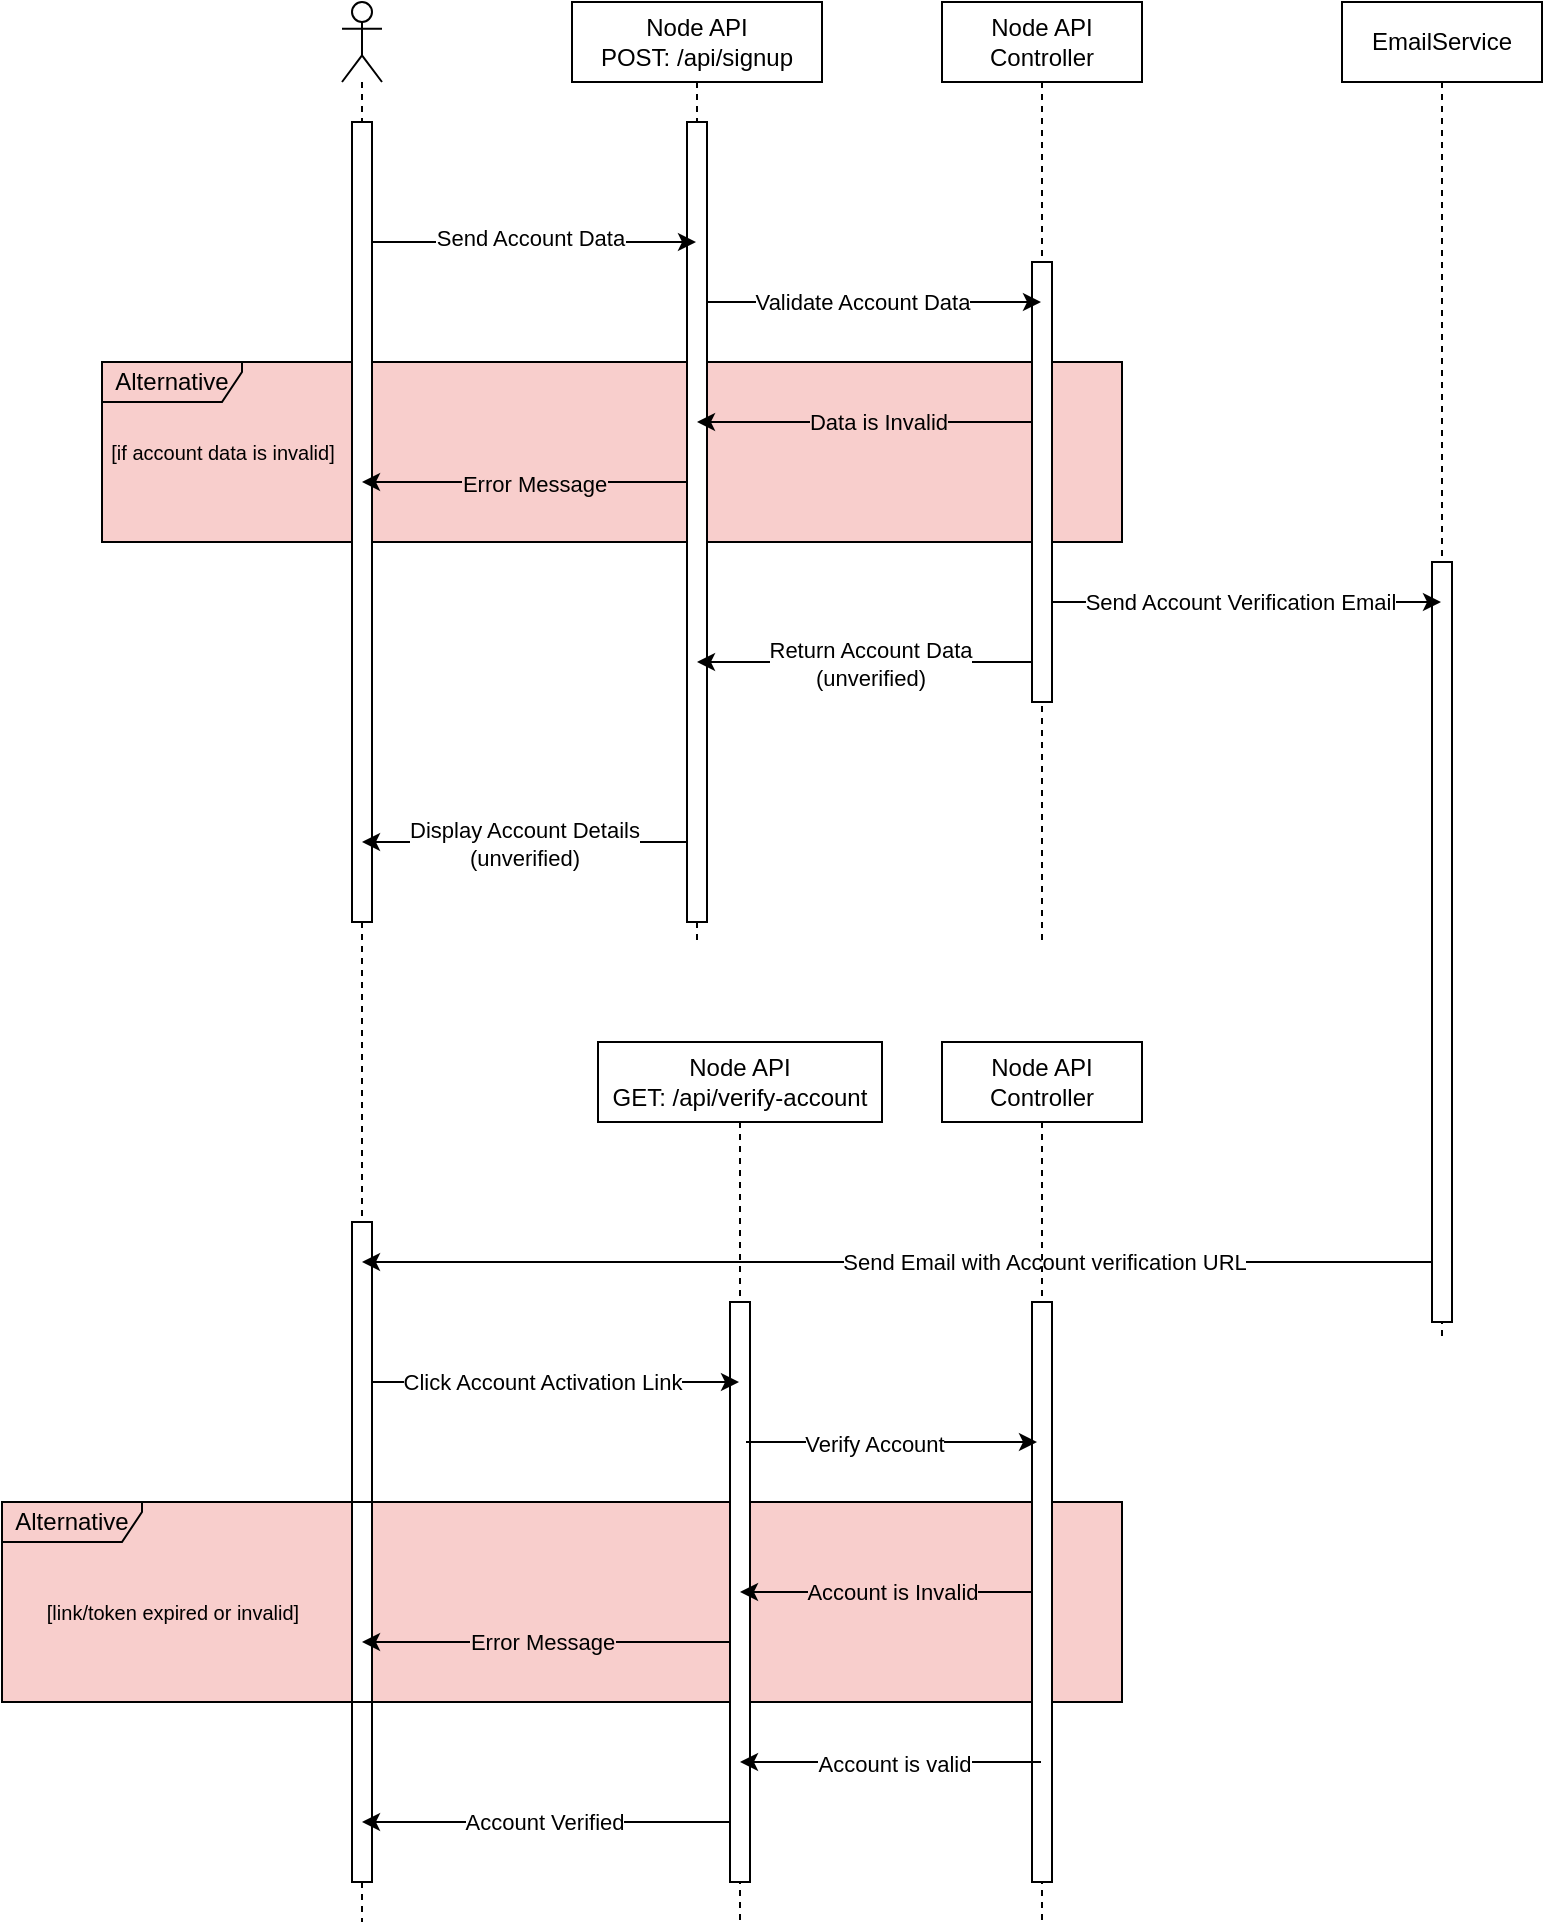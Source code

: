 <mxfile version="21.1.2" type="device">
  <diagram name="Page-1" id="2YBvvXClWsGukQMizWep">
    <mxGraphModel dx="4037" dy="1736" grid="1" gridSize="10" guides="1" tooltips="1" connect="1" arrows="1" fold="1" page="1" pageScale="1" pageWidth="850" pageHeight="1100" math="0" shadow="0">
      <root>
        <mxCell id="0" />
        <mxCell id="1" parent="0" />
        <mxCell id="_EzXlRe2JkendjgQV3HR-20" value="" style="rounded=0;whiteSpace=wrap;html=1;fillColor=#f8cecc;strokeColor=none;" vertex="1" parent="1">
          <mxGeometry x="-20" y="1290" width="560" height="100" as="geometry" />
        </mxCell>
        <mxCell id="7N-NiP9JxCAHFGRjl6bu-51" value="" style="rounded=0;whiteSpace=wrap;html=1;strokeColor=#b85450;fillColor=#F8CECC;" parent="1" vertex="1">
          <mxGeometry x="30" y="720" width="510" height="90" as="geometry" />
        </mxCell>
        <mxCell id="7N-NiP9JxCAHFGRjl6bu-17" value="Alternative" style="shape=umlFrame;whiteSpace=wrap;html=1;pointerEvents=0;width=70;height=20;fillColor=none;" parent="1" vertex="1">
          <mxGeometry x="30" y="720" width="510" height="90" as="geometry" />
        </mxCell>
        <mxCell id="7N-NiP9JxCAHFGRjl6bu-5" value="" style="shape=umlLifeline;perimeter=lifelinePerimeter;whiteSpace=wrap;html=1;container=1;dropTarget=0;collapsible=0;recursiveResize=0;outlineConnect=0;portConstraint=eastwest;newEdgeStyle={&quot;edgeStyle&quot;:&quot;elbowEdgeStyle&quot;,&quot;elbow&quot;:&quot;vertical&quot;,&quot;curved&quot;:0,&quot;rounded&quot;:0};participant=umlActor;" parent="1" vertex="1">
          <mxGeometry x="150" y="540" width="20" height="960" as="geometry" />
        </mxCell>
        <mxCell id="7N-NiP9JxCAHFGRjl6bu-11" value="" style="html=1;points=[];perimeter=orthogonalPerimeter;outlineConnect=0;targetShapes=umlLifeline;portConstraint=eastwest;newEdgeStyle={&quot;edgeStyle&quot;:&quot;elbowEdgeStyle&quot;,&quot;elbow&quot;:&quot;vertical&quot;,&quot;curved&quot;:0,&quot;rounded&quot;:0};" parent="7N-NiP9JxCAHFGRjl6bu-5" vertex="1">
          <mxGeometry x="5" y="60" width="10" height="400" as="geometry" />
        </mxCell>
        <mxCell id="8Z1Fk8jEc5lNHTqlbpwz-11" value="" style="html=1;points=[];perimeter=orthogonalPerimeter;outlineConnect=0;targetShapes=umlLifeline;portConstraint=eastwest;newEdgeStyle={&quot;edgeStyle&quot;:&quot;elbowEdgeStyle&quot;,&quot;elbow&quot;:&quot;vertical&quot;,&quot;curved&quot;:0,&quot;rounded&quot;:0};" parent="7N-NiP9JxCAHFGRjl6bu-5" vertex="1">
          <mxGeometry x="5" y="610" width="10" height="330" as="geometry" />
        </mxCell>
        <mxCell id="gMRcC_oGY5RNC6VV0vWH-1" style="edgeStyle=elbowEdgeStyle;rounded=0;orthogonalLoop=1;jettySize=auto;html=1;elbow=vertical;curved=0;" parent="1" source="7N-NiP9JxCAHFGRjl6bu-6" target="7N-NiP9JxCAHFGRjl6bu-5" edge="1">
          <mxGeometry relative="1" as="geometry">
            <Array as="points">
              <mxPoint x="240" y="960" />
            </Array>
          </mxGeometry>
        </mxCell>
        <mxCell id="gMRcC_oGY5RNC6VV0vWH-2" value="Display Account Details&lt;br&gt;(unverified)" style="edgeLabel;html=1;align=center;verticalAlign=middle;resizable=0;points=[];" parent="gMRcC_oGY5RNC6VV0vWH-1" vertex="1" connectable="0">
          <mxGeometry x="0.361" y="1" relative="1" as="geometry">
            <mxPoint x="27" as="offset" />
          </mxGeometry>
        </mxCell>
        <mxCell id="7N-NiP9JxCAHFGRjl6bu-6" value="Node API&lt;br&gt;POST: /api/signup" style="shape=umlLifeline;perimeter=lifelinePerimeter;whiteSpace=wrap;html=1;container=1;dropTarget=0;collapsible=0;recursiveResize=0;outlineConnect=0;portConstraint=eastwest;newEdgeStyle={&quot;edgeStyle&quot;:&quot;elbowEdgeStyle&quot;,&quot;elbow&quot;:&quot;vertical&quot;,&quot;curved&quot;:0,&quot;rounded&quot;:0};" parent="1" vertex="1">
          <mxGeometry x="265" y="540" width="125" height="470" as="geometry" />
        </mxCell>
        <mxCell id="7N-NiP9JxCAHFGRjl6bu-16" value="" style="html=1;points=[];perimeter=orthogonalPerimeter;outlineConnect=0;targetShapes=umlLifeline;portConstraint=eastwest;newEdgeStyle={&quot;edgeStyle&quot;:&quot;elbowEdgeStyle&quot;,&quot;elbow&quot;:&quot;vertical&quot;,&quot;curved&quot;:0,&quot;rounded&quot;:0};" parent="7N-NiP9JxCAHFGRjl6bu-6" vertex="1">
          <mxGeometry x="57.5" y="60" width="10" height="400" as="geometry" />
        </mxCell>
        <mxCell id="8Z1Fk8jEc5lNHTqlbpwz-6" style="edgeStyle=elbowEdgeStyle;rounded=0;orthogonalLoop=1;jettySize=auto;html=1;elbow=vertical;curved=0;" parent="1" source="7N-NiP9JxCAHFGRjl6bu-7" target="7N-NiP9JxCAHFGRjl6bu-6" edge="1">
          <mxGeometry relative="1" as="geometry">
            <Array as="points">
              <mxPoint x="420" y="870" />
            </Array>
          </mxGeometry>
        </mxCell>
        <mxCell id="8Z1Fk8jEc5lNHTqlbpwz-7" value="Return Account Data&lt;br&gt;(unverified)" style="edgeLabel;html=1;align=center;verticalAlign=middle;resizable=0;points=[];" parent="8Z1Fk8jEc5lNHTqlbpwz-6" vertex="1" connectable="0">
          <mxGeometry x="0.177" y="2" relative="1" as="geometry">
            <mxPoint x="15" y="-1" as="offset" />
          </mxGeometry>
        </mxCell>
        <mxCell id="7N-NiP9JxCAHFGRjl6bu-7" value="Node API&lt;br&gt;Controller" style="shape=umlLifeline;perimeter=lifelinePerimeter;whiteSpace=wrap;html=1;container=1;dropTarget=0;collapsible=0;recursiveResize=0;outlineConnect=0;portConstraint=eastwest;newEdgeStyle={&quot;edgeStyle&quot;:&quot;elbowEdgeStyle&quot;,&quot;elbow&quot;:&quot;vertical&quot;,&quot;curved&quot;:0,&quot;rounded&quot;:0};" parent="1" vertex="1">
          <mxGeometry x="450" y="540" width="100" height="470" as="geometry" />
        </mxCell>
        <mxCell id="7N-NiP9JxCAHFGRjl6bu-26" value="" style="html=1;points=[];perimeter=orthogonalPerimeter;outlineConnect=0;targetShapes=umlLifeline;portConstraint=eastwest;newEdgeStyle={&quot;edgeStyle&quot;:&quot;elbowEdgeStyle&quot;,&quot;elbow&quot;:&quot;vertical&quot;,&quot;curved&quot;:0,&quot;rounded&quot;:0};" parent="7N-NiP9JxCAHFGRjl6bu-7" vertex="1">
          <mxGeometry x="45" y="130" width="10" height="220" as="geometry" />
        </mxCell>
        <mxCell id="7N-NiP9JxCAHFGRjl6bu-19" value="&lt;font style=&quot;font-size: 10px;&quot;&gt;[if account data is invalid]&lt;/font&gt;" style="text;html=1;align=center;verticalAlign=middle;resizable=0;points=[];autosize=1;strokeColor=none;fillColor=none;" parent="1" vertex="1">
          <mxGeometry x="20" y="750" width="140" height="30" as="geometry" />
        </mxCell>
        <mxCell id="7N-NiP9JxCAHFGRjl6bu-28" style="edgeStyle=elbowEdgeStyle;rounded=0;orthogonalLoop=1;jettySize=auto;html=1;elbow=vertical;curved=0;labelBackgroundColor=#FFFFFF;" parent="1" source="7N-NiP9JxCAHFGRjl6bu-16" target="7N-NiP9JxCAHFGRjl6bu-7" edge="1">
          <mxGeometry relative="1" as="geometry">
            <Array as="points">
              <mxPoint x="360" y="690" />
              <mxPoint x="420" y="680" />
            </Array>
          </mxGeometry>
        </mxCell>
        <mxCell id="7N-NiP9JxCAHFGRjl6bu-33" value="Validate Account Data" style="edgeLabel;html=1;align=center;verticalAlign=middle;resizable=0;points=[];labelBackgroundColor=#FFFFFF;" parent="7N-NiP9JxCAHFGRjl6bu-28" vertex="1" connectable="0">
          <mxGeometry x="-0.071" y="-3" relative="1" as="geometry">
            <mxPoint y="-3" as="offset" />
          </mxGeometry>
        </mxCell>
        <mxCell id="7N-NiP9JxCAHFGRjl6bu-29" style="edgeStyle=elbowEdgeStyle;rounded=0;orthogonalLoop=1;jettySize=auto;html=1;elbow=vertical;curved=0;" parent="1" source="7N-NiP9JxCAHFGRjl6bu-11" target="7N-NiP9JxCAHFGRjl6bu-6" edge="1">
          <mxGeometry relative="1" as="geometry">
            <Array as="points">
              <mxPoint x="240" y="660" />
              <mxPoint x="230" y="660" />
            </Array>
          </mxGeometry>
        </mxCell>
        <mxCell id="7N-NiP9JxCAHFGRjl6bu-32" value="Send Account Data" style="edgeLabel;html=1;align=center;verticalAlign=middle;resizable=0;points=[];labelBackgroundColor=#FFFFFF;" parent="7N-NiP9JxCAHFGRjl6bu-29" vertex="1" connectable="0">
          <mxGeometry x="-0.375" y="2" relative="1" as="geometry">
            <mxPoint x="28" as="offset" />
          </mxGeometry>
        </mxCell>
        <mxCell id="7N-NiP9JxCAHFGRjl6bu-30" style="edgeStyle=elbowEdgeStyle;rounded=0;orthogonalLoop=1;jettySize=auto;html=1;elbow=vertical;curved=0;" parent="1" source="7N-NiP9JxCAHFGRjl6bu-26" target="7N-NiP9JxCAHFGRjl6bu-6" edge="1">
          <mxGeometry relative="1" as="geometry">
            <Array as="points">
              <mxPoint x="450" y="750" />
              <mxPoint x="370" y="720" />
            </Array>
          </mxGeometry>
        </mxCell>
        <mxCell id="7N-NiP9JxCAHFGRjl6bu-34" value="Data is Invalid" style="edgeLabel;html=1;align=center;verticalAlign=middle;resizable=0;points=[];labelBackgroundColor=#F8CECC;" parent="7N-NiP9JxCAHFGRjl6bu-30" vertex="1" connectable="0">
          <mxGeometry x="0.2" relative="1" as="geometry">
            <mxPoint x="23" as="offset" />
          </mxGeometry>
        </mxCell>
        <mxCell id="7N-NiP9JxCAHFGRjl6bu-31" style="edgeStyle=elbowEdgeStyle;rounded=0;orthogonalLoop=1;jettySize=auto;html=1;elbow=vertical;curved=0;" parent="1" source="7N-NiP9JxCAHFGRjl6bu-16" target="7N-NiP9JxCAHFGRjl6bu-5" edge="1">
          <mxGeometry relative="1" as="geometry">
            <Array as="points">
              <mxPoint x="280" y="780" />
              <mxPoint x="260" y="750" />
            </Array>
          </mxGeometry>
        </mxCell>
        <mxCell id="7N-NiP9JxCAHFGRjl6bu-35" value="Error Message" style="edgeLabel;html=1;align=center;verticalAlign=middle;resizable=0;points=[];labelBackgroundColor=#F8CECC;" parent="7N-NiP9JxCAHFGRjl6bu-31" vertex="1" connectable="0">
          <mxGeometry x="0.282" y="1" relative="1" as="geometry">
            <mxPoint x="27" as="offset" />
          </mxGeometry>
        </mxCell>
        <mxCell id="8Z1Fk8jEc5lNHTqlbpwz-5" value="EmailService" style="shape=umlLifeline;perimeter=lifelinePerimeter;whiteSpace=wrap;html=1;container=1;dropTarget=0;collapsible=0;recursiveResize=0;outlineConnect=0;portConstraint=eastwest;newEdgeStyle={&quot;edgeStyle&quot;:&quot;elbowEdgeStyle&quot;,&quot;elbow&quot;:&quot;vertical&quot;,&quot;curved&quot;:0,&quot;rounded&quot;:0};" parent="1" vertex="1">
          <mxGeometry x="650" y="540" width="100" height="670" as="geometry" />
        </mxCell>
        <mxCell id="8Z1Fk8jEc5lNHTqlbpwz-8" value="" style="html=1;points=[];perimeter=orthogonalPerimeter;outlineConnect=0;targetShapes=umlLifeline;portConstraint=eastwest;newEdgeStyle={&quot;edgeStyle&quot;:&quot;elbowEdgeStyle&quot;,&quot;elbow&quot;:&quot;vertical&quot;,&quot;curved&quot;:0,&quot;rounded&quot;:0};" parent="8Z1Fk8jEc5lNHTqlbpwz-5" vertex="1">
          <mxGeometry x="45" y="280" width="10" height="380" as="geometry" />
        </mxCell>
        <mxCell id="8Z1Fk8jEc5lNHTqlbpwz-9" style="edgeStyle=elbowEdgeStyle;rounded=0;orthogonalLoop=1;jettySize=auto;html=1;elbow=vertical;curved=0;" parent="1" source="7N-NiP9JxCAHFGRjl6bu-26" target="8Z1Fk8jEc5lNHTqlbpwz-5" edge="1">
          <mxGeometry relative="1" as="geometry">
            <Array as="points">
              <mxPoint x="580" y="840" />
            </Array>
          </mxGeometry>
        </mxCell>
        <mxCell id="8Z1Fk8jEc5lNHTqlbpwz-10" value="Send Account Verification Email" style="edgeLabel;html=1;align=center;verticalAlign=middle;resizable=0;points=[];" parent="8Z1Fk8jEc5lNHTqlbpwz-9" vertex="1" connectable="0">
          <mxGeometry x="-0.152" y="-2" relative="1" as="geometry">
            <mxPoint x="11" y="-2" as="offset" />
          </mxGeometry>
        </mxCell>
        <mxCell id="8Z1Fk8jEc5lNHTqlbpwz-12" style="edgeStyle=elbowEdgeStyle;rounded=0;orthogonalLoop=1;jettySize=auto;html=1;elbow=vertical;curved=0;" parent="1" source="8Z1Fk8jEc5lNHTqlbpwz-8" target="7N-NiP9JxCAHFGRjl6bu-5" edge="1">
          <mxGeometry relative="1" as="geometry">
            <Array as="points">
              <mxPoint x="660" y="1170" />
              <mxPoint x="400" y="1130" />
            </Array>
          </mxGeometry>
        </mxCell>
        <mxCell id="8Z1Fk8jEc5lNHTqlbpwz-13" value="Send Email with Account verification URL" style="edgeLabel;html=1;align=center;verticalAlign=middle;resizable=0;points=[];" parent="8Z1Fk8jEc5lNHTqlbpwz-12" vertex="1" connectable="0">
          <mxGeometry x="0.038" relative="1" as="geometry">
            <mxPoint x="83" as="offset" />
          </mxGeometry>
        </mxCell>
        <mxCell id="_EzXlRe2JkendjgQV3HR-6" value="Alternative" style="shape=umlFrame;whiteSpace=wrap;html=1;pointerEvents=0;width=70;height=20;fillColor=none;" vertex="1" parent="1">
          <mxGeometry x="-20" y="1290" width="560" height="100" as="geometry" />
        </mxCell>
        <mxCell id="_EzXlRe2JkendjgQV3HR-7" value="Node API&lt;br&gt;Controller" style="shape=umlLifeline;perimeter=lifelinePerimeter;whiteSpace=wrap;html=1;container=1;dropTarget=0;collapsible=0;recursiveResize=0;outlineConnect=0;portConstraint=eastwest;newEdgeStyle={&quot;edgeStyle&quot;:&quot;elbowEdgeStyle&quot;,&quot;elbow&quot;:&quot;vertical&quot;,&quot;curved&quot;:0,&quot;rounded&quot;:0};" vertex="1" parent="1">
          <mxGeometry x="450" y="1060" width="100" height="440" as="geometry" />
        </mxCell>
        <mxCell id="_EzXlRe2JkendjgQV3HR-8" value="" style="html=1;points=[];perimeter=orthogonalPerimeter;outlineConnect=0;targetShapes=umlLifeline;portConstraint=eastwest;newEdgeStyle={&quot;edgeStyle&quot;:&quot;elbowEdgeStyle&quot;,&quot;elbow&quot;:&quot;vertical&quot;,&quot;curved&quot;:0,&quot;rounded&quot;:0};" vertex="1" parent="_EzXlRe2JkendjgQV3HR-7">
          <mxGeometry x="45" y="130" width="10" height="290" as="geometry" />
        </mxCell>
        <mxCell id="_EzXlRe2JkendjgQV3HR-23" style="edgeStyle=elbowEdgeStyle;rounded=0;orthogonalLoop=1;jettySize=auto;html=1;elbow=vertical;curved=0;" edge="1" parent="1" source="_EzXlRe2JkendjgQV3HR-1" target="7N-NiP9JxCAHFGRjl6bu-5">
          <mxGeometry relative="1" as="geometry">
            <Array as="points">
              <mxPoint x="270" y="1450" />
            </Array>
          </mxGeometry>
        </mxCell>
        <mxCell id="_EzXlRe2JkendjgQV3HR-24" value="Account Verified" style="edgeLabel;html=1;align=center;verticalAlign=middle;resizable=0;points=[];" vertex="1" connectable="0" parent="_EzXlRe2JkendjgQV3HR-23">
          <mxGeometry x="0.04" relative="1" as="geometry">
            <mxPoint as="offset" />
          </mxGeometry>
        </mxCell>
        <mxCell id="_EzXlRe2JkendjgQV3HR-1" value="Node API&lt;br&gt;GET: /api/verify-account" style="shape=umlLifeline;perimeter=lifelinePerimeter;whiteSpace=wrap;html=1;container=1;dropTarget=0;collapsible=0;recursiveResize=0;outlineConnect=0;portConstraint=eastwest;newEdgeStyle={&quot;edgeStyle&quot;:&quot;elbowEdgeStyle&quot;,&quot;elbow&quot;:&quot;vertical&quot;,&quot;curved&quot;:0,&quot;rounded&quot;:0};" vertex="1" parent="1">
          <mxGeometry x="278" y="1060" width="142" height="440" as="geometry" />
        </mxCell>
        <mxCell id="_EzXlRe2JkendjgQV3HR-2" value="" style="html=1;points=[];perimeter=orthogonalPerimeter;outlineConnect=0;targetShapes=umlLifeline;portConstraint=eastwest;newEdgeStyle={&quot;edgeStyle&quot;:&quot;elbowEdgeStyle&quot;,&quot;elbow&quot;:&quot;vertical&quot;,&quot;curved&quot;:0,&quot;rounded&quot;:0};" vertex="1" parent="_EzXlRe2JkendjgQV3HR-1">
          <mxGeometry x="66" y="130" width="10" height="290" as="geometry" />
        </mxCell>
        <mxCell id="_EzXlRe2JkendjgQV3HR-3" style="edgeStyle=elbowEdgeStyle;rounded=0;orthogonalLoop=1;jettySize=auto;html=1;elbow=vertical;curved=0;" edge="1" parent="1" source="8Z1Fk8jEc5lNHTqlbpwz-11" target="_EzXlRe2JkendjgQV3HR-1">
          <mxGeometry relative="1" as="geometry">
            <Array as="points">
              <mxPoint x="250" y="1230" />
            </Array>
          </mxGeometry>
        </mxCell>
        <mxCell id="_EzXlRe2JkendjgQV3HR-4" value="Click Account Activation Link" style="edgeLabel;html=1;align=center;verticalAlign=middle;resizable=0;points=[];" vertex="1" connectable="0" parent="_EzXlRe2JkendjgQV3HR-3">
          <mxGeometry x="-0.281" y="-1" relative="1" as="geometry">
            <mxPoint x="19" y="-1" as="offset" />
          </mxGeometry>
        </mxCell>
        <mxCell id="_EzXlRe2JkendjgQV3HR-9" style="edgeStyle=elbowEdgeStyle;rounded=0;orthogonalLoop=1;jettySize=auto;html=1;elbow=vertical;curved=0;" edge="1" parent="1">
          <mxGeometry relative="1" as="geometry">
            <mxPoint x="352" y="1260" as="sourcePoint" />
            <mxPoint x="497.5" y="1260" as="targetPoint" />
          </mxGeometry>
        </mxCell>
        <mxCell id="_EzXlRe2JkendjgQV3HR-10" value="Verify Account" style="edgeLabel;html=1;align=center;verticalAlign=middle;resizable=0;points=[];" vertex="1" connectable="0" parent="_EzXlRe2JkendjgQV3HR-9">
          <mxGeometry x="-0.12" y="-1" relative="1" as="geometry">
            <mxPoint as="offset" />
          </mxGeometry>
        </mxCell>
        <mxCell id="_EzXlRe2JkendjgQV3HR-13" style="edgeStyle=elbowEdgeStyle;rounded=0;orthogonalLoop=1;jettySize=auto;html=1;elbow=vertical;curved=0;" edge="1" parent="1" source="_EzXlRe2JkendjgQV3HR-8" target="_EzXlRe2JkendjgQV3HR-1">
          <mxGeometry relative="1" as="geometry">
            <Array as="points">
              <mxPoint x="410" y="1360" />
              <mxPoint x="420" y="1320" />
            </Array>
          </mxGeometry>
        </mxCell>
        <mxCell id="_EzXlRe2JkendjgQV3HR-14" value="Account is Invalid" style="edgeLabel;html=1;align=center;verticalAlign=middle;resizable=0;points=[];labelBackgroundColor=#F8CECC;" vertex="1" connectable="0" parent="_EzXlRe2JkendjgQV3HR-13">
          <mxGeometry x="0.146" y="-2" relative="1" as="geometry">
            <mxPoint x="13" y="2" as="offset" />
          </mxGeometry>
        </mxCell>
        <mxCell id="_EzXlRe2JkendjgQV3HR-15" style="edgeStyle=elbowEdgeStyle;rounded=0;orthogonalLoop=1;jettySize=auto;html=1;elbow=vertical;curved=0;" edge="1" parent="1" source="_EzXlRe2JkendjgQV3HR-2" target="7N-NiP9JxCAHFGRjl6bu-5">
          <mxGeometry relative="1" as="geometry">
            <Array as="points">
              <mxPoint x="260" y="1360" />
            </Array>
          </mxGeometry>
        </mxCell>
        <mxCell id="_EzXlRe2JkendjgQV3HR-17" value="Error Message" style="edgeLabel;html=1;align=center;verticalAlign=middle;resizable=0;points=[];labelBackgroundColor=#F8CECC;" vertex="1" connectable="0" parent="_EzXlRe2JkendjgQV3HR-15">
          <mxGeometry x="0.291" relative="1" as="geometry">
            <mxPoint x="25" as="offset" />
          </mxGeometry>
        </mxCell>
        <mxCell id="_EzXlRe2JkendjgQV3HR-19" value="&lt;font style=&quot;font-size: 10px;&quot;&gt;[link/token expired or invalid]&lt;/font&gt;" style="text;html=1;align=center;verticalAlign=middle;resizable=0;points=[];autosize=1;strokeColor=none;fillColor=none;" vertex="1" parent="1">
          <mxGeometry x="-10" y="1330" width="150" height="30" as="geometry" />
        </mxCell>
        <mxCell id="_EzXlRe2JkendjgQV3HR-21" style="edgeStyle=elbowEdgeStyle;rounded=0;orthogonalLoop=1;jettySize=auto;html=1;elbow=vertical;curved=0;" edge="1" parent="1" source="_EzXlRe2JkendjgQV3HR-7" target="_EzXlRe2JkendjgQV3HR-1">
          <mxGeometry relative="1" as="geometry">
            <Array as="points">
              <mxPoint x="430" y="1420" />
            </Array>
          </mxGeometry>
        </mxCell>
        <mxCell id="_EzXlRe2JkendjgQV3HR-22" value="Account is valid" style="edgeLabel;html=1;align=center;verticalAlign=middle;resizable=0;points=[];" vertex="1" connectable="0" parent="_EzXlRe2JkendjgQV3HR-21">
          <mxGeometry x="0.289" y="1" relative="1" as="geometry">
            <mxPoint x="23" as="offset" />
          </mxGeometry>
        </mxCell>
      </root>
    </mxGraphModel>
  </diagram>
</mxfile>
